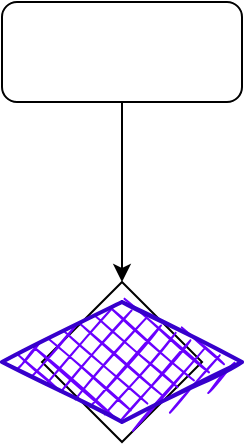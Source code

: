 <mxfile>
    <diagram id="STKIDaU73y4T699OhwMg" name="Página-1">
        <mxGraphModel dx="594" dy="488" grid="1" gridSize="10" guides="1" tooltips="1" connect="1" arrows="1" fold="1" page="1" pageScale="1" pageWidth="827" pageHeight="1169" math="0" shadow="0">
            <root>
                <mxCell id="0"/>
                <mxCell id="1" parent="0"/>
                <mxCell id="6" style="edgeStyle=orthogonalEdgeStyle;rounded=0;orthogonalLoop=1;jettySize=auto;html=1;" edge="1" parent="1" source="2" target="5">
                    <mxGeometry relative="1" as="geometry"/>
                </mxCell>
                <mxCell id="2" value="" style="rounded=1;whiteSpace=wrap;html=1;" vertex="1" parent="1">
                    <mxGeometry x="210" y="50" width="120" height="50" as="geometry"/>
                </mxCell>
                <mxCell id="5" value="" style="rhombus;whiteSpace=wrap;html=1;" vertex="1" parent="1">
                    <mxGeometry x="230" y="190" width="80" height="80" as="geometry"/>
                </mxCell>
                <mxCell id="7" value="" style="rhombus;whiteSpace=wrap;html=1;strokeWidth=2;fillWeight=-1;hachureGap=8;fillStyle=cross-hatch;fillColor=#6a00ff;sketch=1;strokeColor=#3700CC;fontColor=#ffffff;" vertex="1" parent="1">
                    <mxGeometry x="210" y="200" width="120" height="60" as="geometry"/>
                </mxCell>
            </root>
        </mxGraphModel>
    </diagram>
</mxfile>